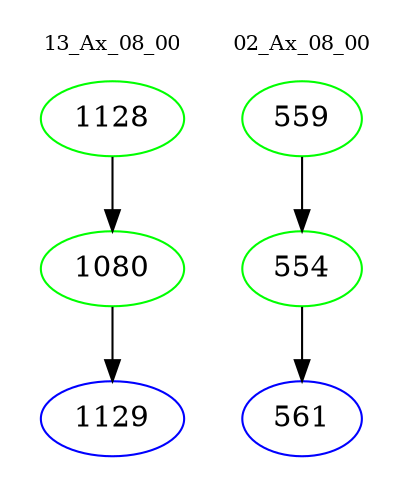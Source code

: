 digraph{
subgraph cluster_0 {
color = white
label = "13_Ax_08_00";
fontsize=10;
T0_1128 [label="1128", color="green"]
T0_1128 -> T0_1080 [color="black"]
T0_1080 [label="1080", color="green"]
T0_1080 -> T0_1129 [color="black"]
T0_1129 [label="1129", color="blue"]
}
subgraph cluster_1 {
color = white
label = "02_Ax_08_00";
fontsize=10;
T1_559 [label="559", color="green"]
T1_559 -> T1_554 [color="black"]
T1_554 [label="554", color="green"]
T1_554 -> T1_561 [color="black"]
T1_561 [label="561", color="blue"]
}
}
